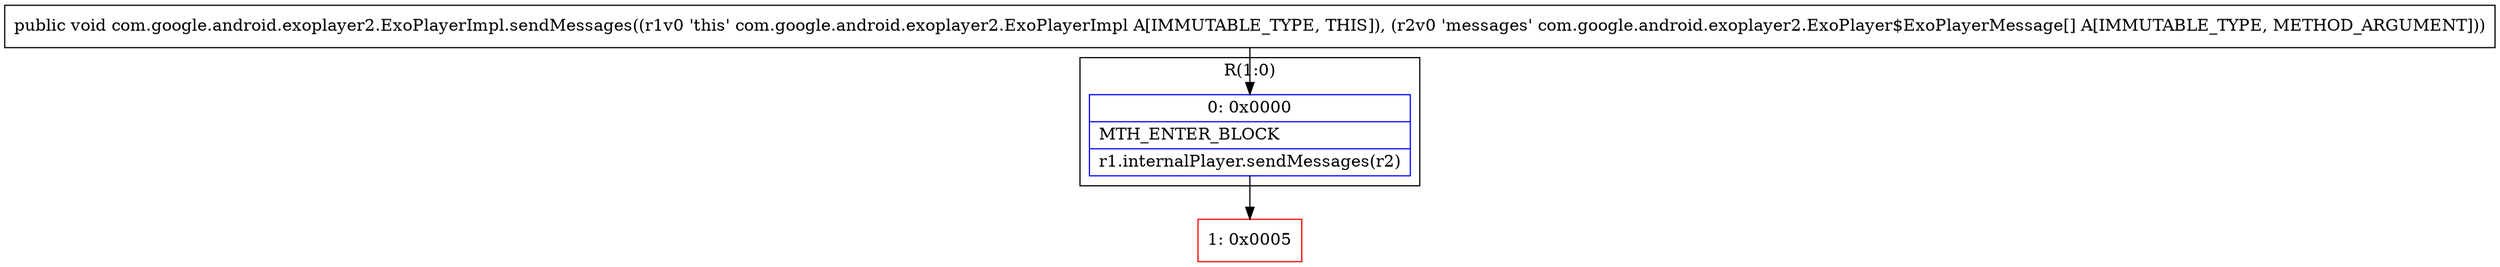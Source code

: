 digraph "CFG forcom.google.android.exoplayer2.ExoPlayerImpl.sendMessages([Lcom\/google\/android\/exoplayer2\/ExoPlayer$ExoPlayerMessage;)V" {
subgraph cluster_Region_1699645813 {
label = "R(1:0)";
node [shape=record,color=blue];
Node_0 [shape=record,label="{0\:\ 0x0000|MTH_ENTER_BLOCK\l|r1.internalPlayer.sendMessages(r2)\l}"];
}
Node_1 [shape=record,color=red,label="{1\:\ 0x0005}"];
MethodNode[shape=record,label="{public void com.google.android.exoplayer2.ExoPlayerImpl.sendMessages((r1v0 'this' com.google.android.exoplayer2.ExoPlayerImpl A[IMMUTABLE_TYPE, THIS]), (r2v0 'messages' com.google.android.exoplayer2.ExoPlayer$ExoPlayerMessage[] A[IMMUTABLE_TYPE, METHOD_ARGUMENT])) }"];
MethodNode -> Node_0;
Node_0 -> Node_1;
}

